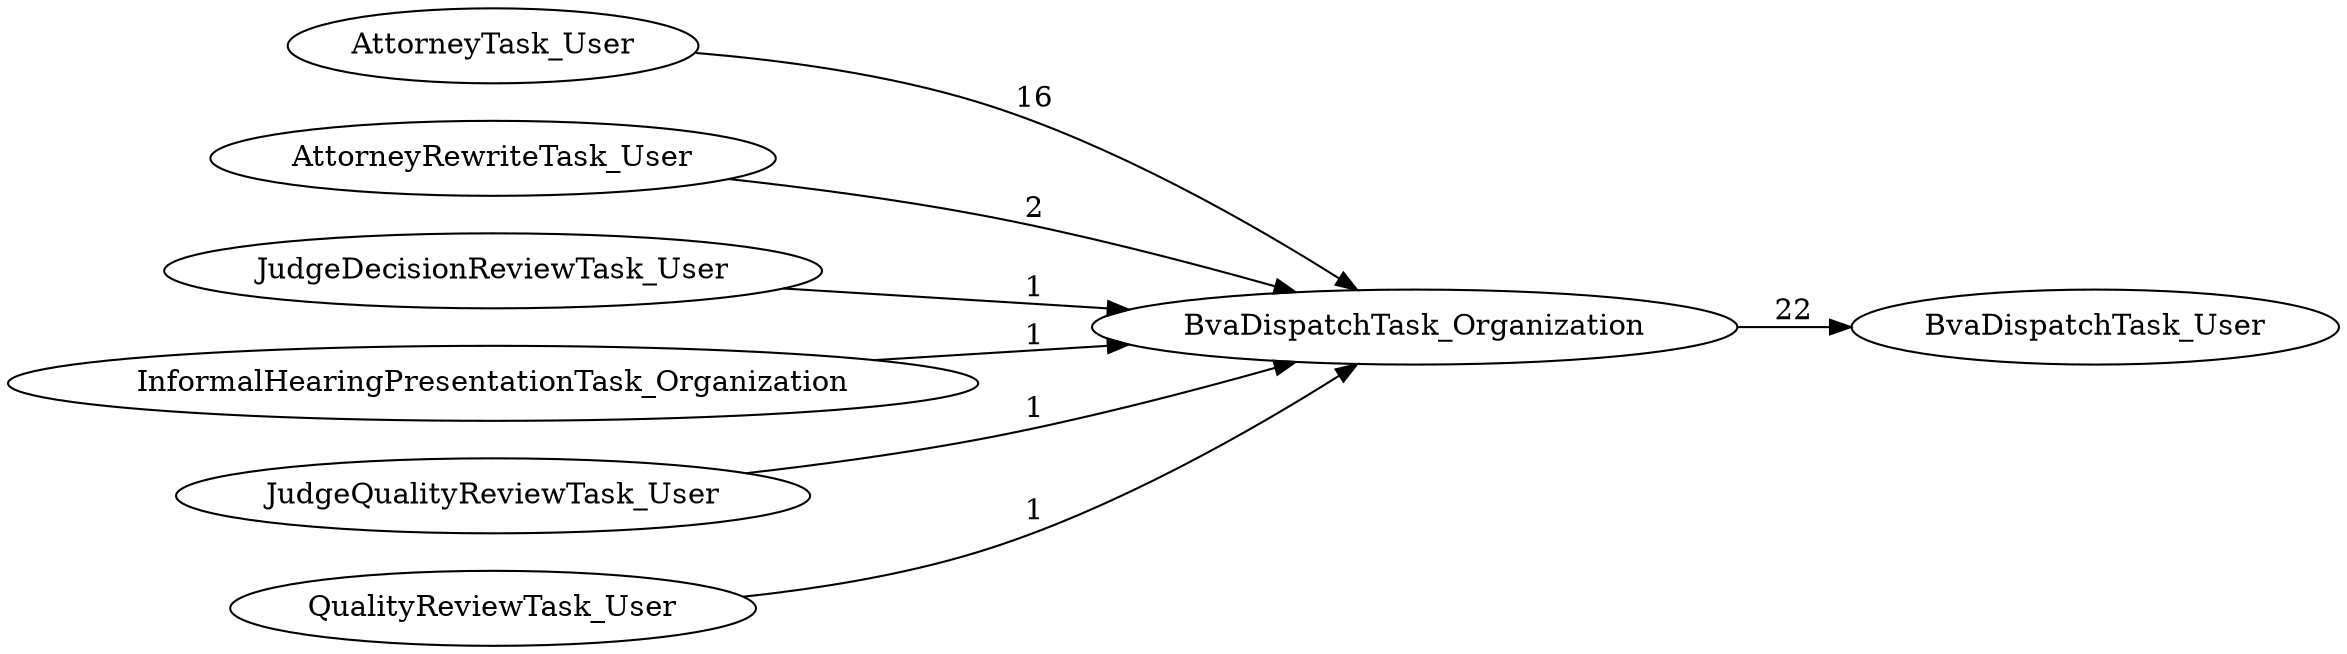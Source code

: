 digraph G {
rankdir="LR";
"BvaDispatchTask_Organization" -> "BvaDispatchTask_User" [label=22]
"AttorneyTask_User" -> "BvaDispatchTask_Organization" [label=16]
"AttorneyRewriteTask_User" -> "BvaDispatchTask_Organization" [label=2]
"JudgeDecisionReviewTask_User" -> "BvaDispatchTask_Organization" [label=1]
"InformalHearingPresentationTask_Organization" -> "BvaDispatchTask_Organization" [label=1]
"JudgeQualityReviewTask_User" -> "BvaDispatchTask_Organization" [label=1]
"QualityReviewTask_User" -> "BvaDispatchTask_Organization" [label=1]
}